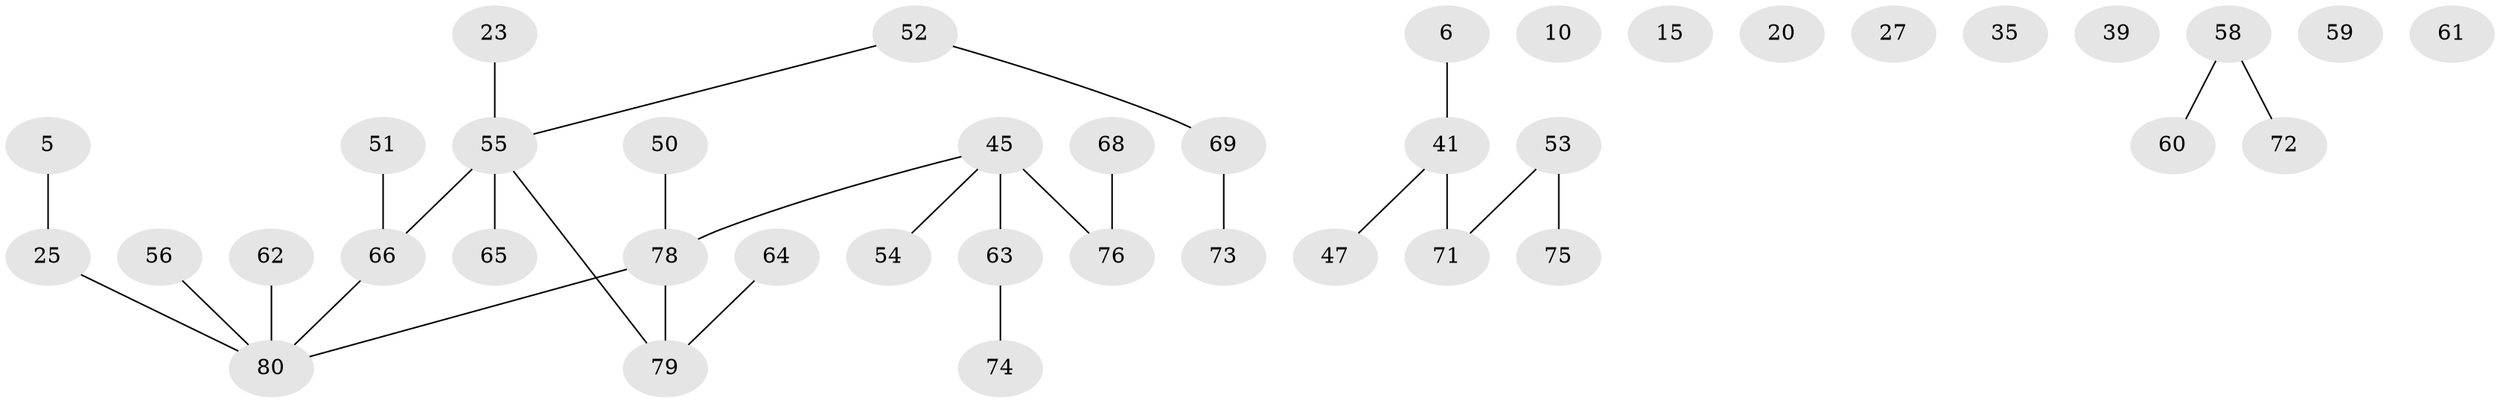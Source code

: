 // original degree distribution, {1: 0.3875, 3: 0.125, 2: 0.3375, 0: 0.0625, 6: 0.025, 4: 0.025, 7: 0.0125, 5: 0.025}
// Generated by graph-tools (version 1.1) at 2025/39/03/09/25 04:39:01]
// undirected, 40 vertices, 30 edges
graph export_dot {
graph [start="1"]
  node [color=gray90,style=filled];
  5;
  6;
  10 [super="+1"];
  15;
  20;
  23;
  25 [super="+19"];
  27 [super="+8"];
  35;
  39;
  41;
  45;
  47;
  50;
  51;
  52 [super="+13"];
  53;
  54;
  55;
  56;
  58 [super="+7"];
  59;
  60;
  61 [super="+30"];
  62 [super="+2"];
  63 [super="+48"];
  64;
  65;
  66 [super="+36"];
  68;
  69;
  71 [super="+12"];
  72 [super="+28+40+46"];
  73 [super="+16"];
  74;
  75 [super="+42"];
  76 [super="+43"];
  78 [super="+49+77"];
  79 [super="+67+26+24+22"];
  80 [super="+70"];
  5 -- 25;
  6 -- 41;
  23 -- 55;
  25 -- 80 [weight=2];
  41 -- 47;
  41 -- 71 [weight=2];
  45 -- 54;
  45 -- 76 [weight=2];
  45 -- 63;
  45 -- 78;
  50 -- 78;
  51 -- 66;
  52 -- 69;
  52 -- 55;
  53 -- 71;
  53 -- 75;
  55 -- 65;
  55 -- 66 [weight=2];
  55 -- 79;
  56 -- 80;
  58 -- 72;
  58 -- 60;
  62 -- 80;
  63 -- 74;
  64 -- 79;
  66 -- 80;
  68 -- 76;
  69 -- 73;
  78 -- 80 [weight=2];
  78 -- 79 [weight=2];
}
